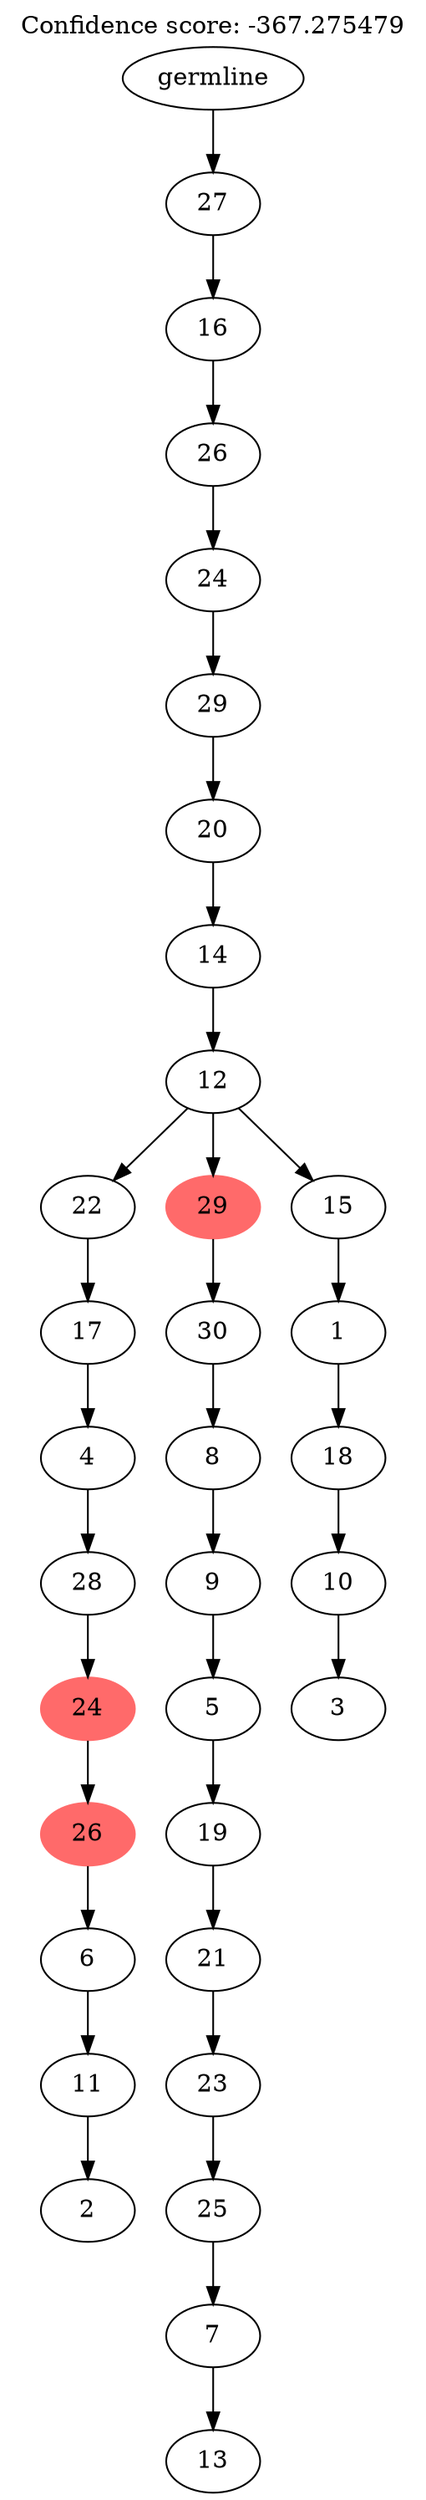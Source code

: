 digraph g {
	"32" -> "33";
	"33" [label="2"];
	"31" -> "32";
	"32" [label="11"];
	"30" -> "31";
	"31" [label="6"];
	"29" -> "30";
	"30" [color=indianred1, style=filled, label="26"];
	"28" -> "29";
	"29" [color=indianred1, style=filled, label="24"];
	"27" -> "28";
	"28" [label="28"];
	"26" -> "27";
	"27" [label="4"];
	"25" -> "26";
	"26" [label="17"];
	"23" -> "24";
	"24" [label="13"];
	"22" -> "23";
	"23" [label="7"];
	"21" -> "22";
	"22" [label="25"];
	"20" -> "21";
	"21" [label="23"];
	"19" -> "20";
	"20" [label="21"];
	"18" -> "19";
	"19" [label="19"];
	"17" -> "18";
	"18" [label="5"];
	"16" -> "17";
	"17" [label="9"];
	"15" -> "16";
	"16" [label="8"];
	"14" -> "15";
	"15" [label="30"];
	"12" -> "13";
	"13" [label="3"];
	"11" -> "12";
	"12" [label="10"];
	"10" -> "11";
	"11" [label="18"];
	"9" -> "10";
	"10" [label="1"];
	"8" -> "9";
	"9" [label="15"];
	"8" -> "14";
	"14" [color=indianred1, style=filled, label="29"];
	"8" -> "25";
	"25" [label="22"];
	"7" -> "8";
	"8" [label="12"];
	"6" -> "7";
	"7" [label="14"];
	"5" -> "6";
	"6" [label="20"];
	"4" -> "5";
	"5" [label="29"];
	"3" -> "4";
	"4" [label="24"];
	"2" -> "3";
	"3" [label="26"];
	"1" -> "2";
	"2" [label="16"];
	"0" -> "1";
	"1" [label="27"];
	"0" [label="germline"];
	labelloc="t";
	label="Confidence score: -367.275479";
}
